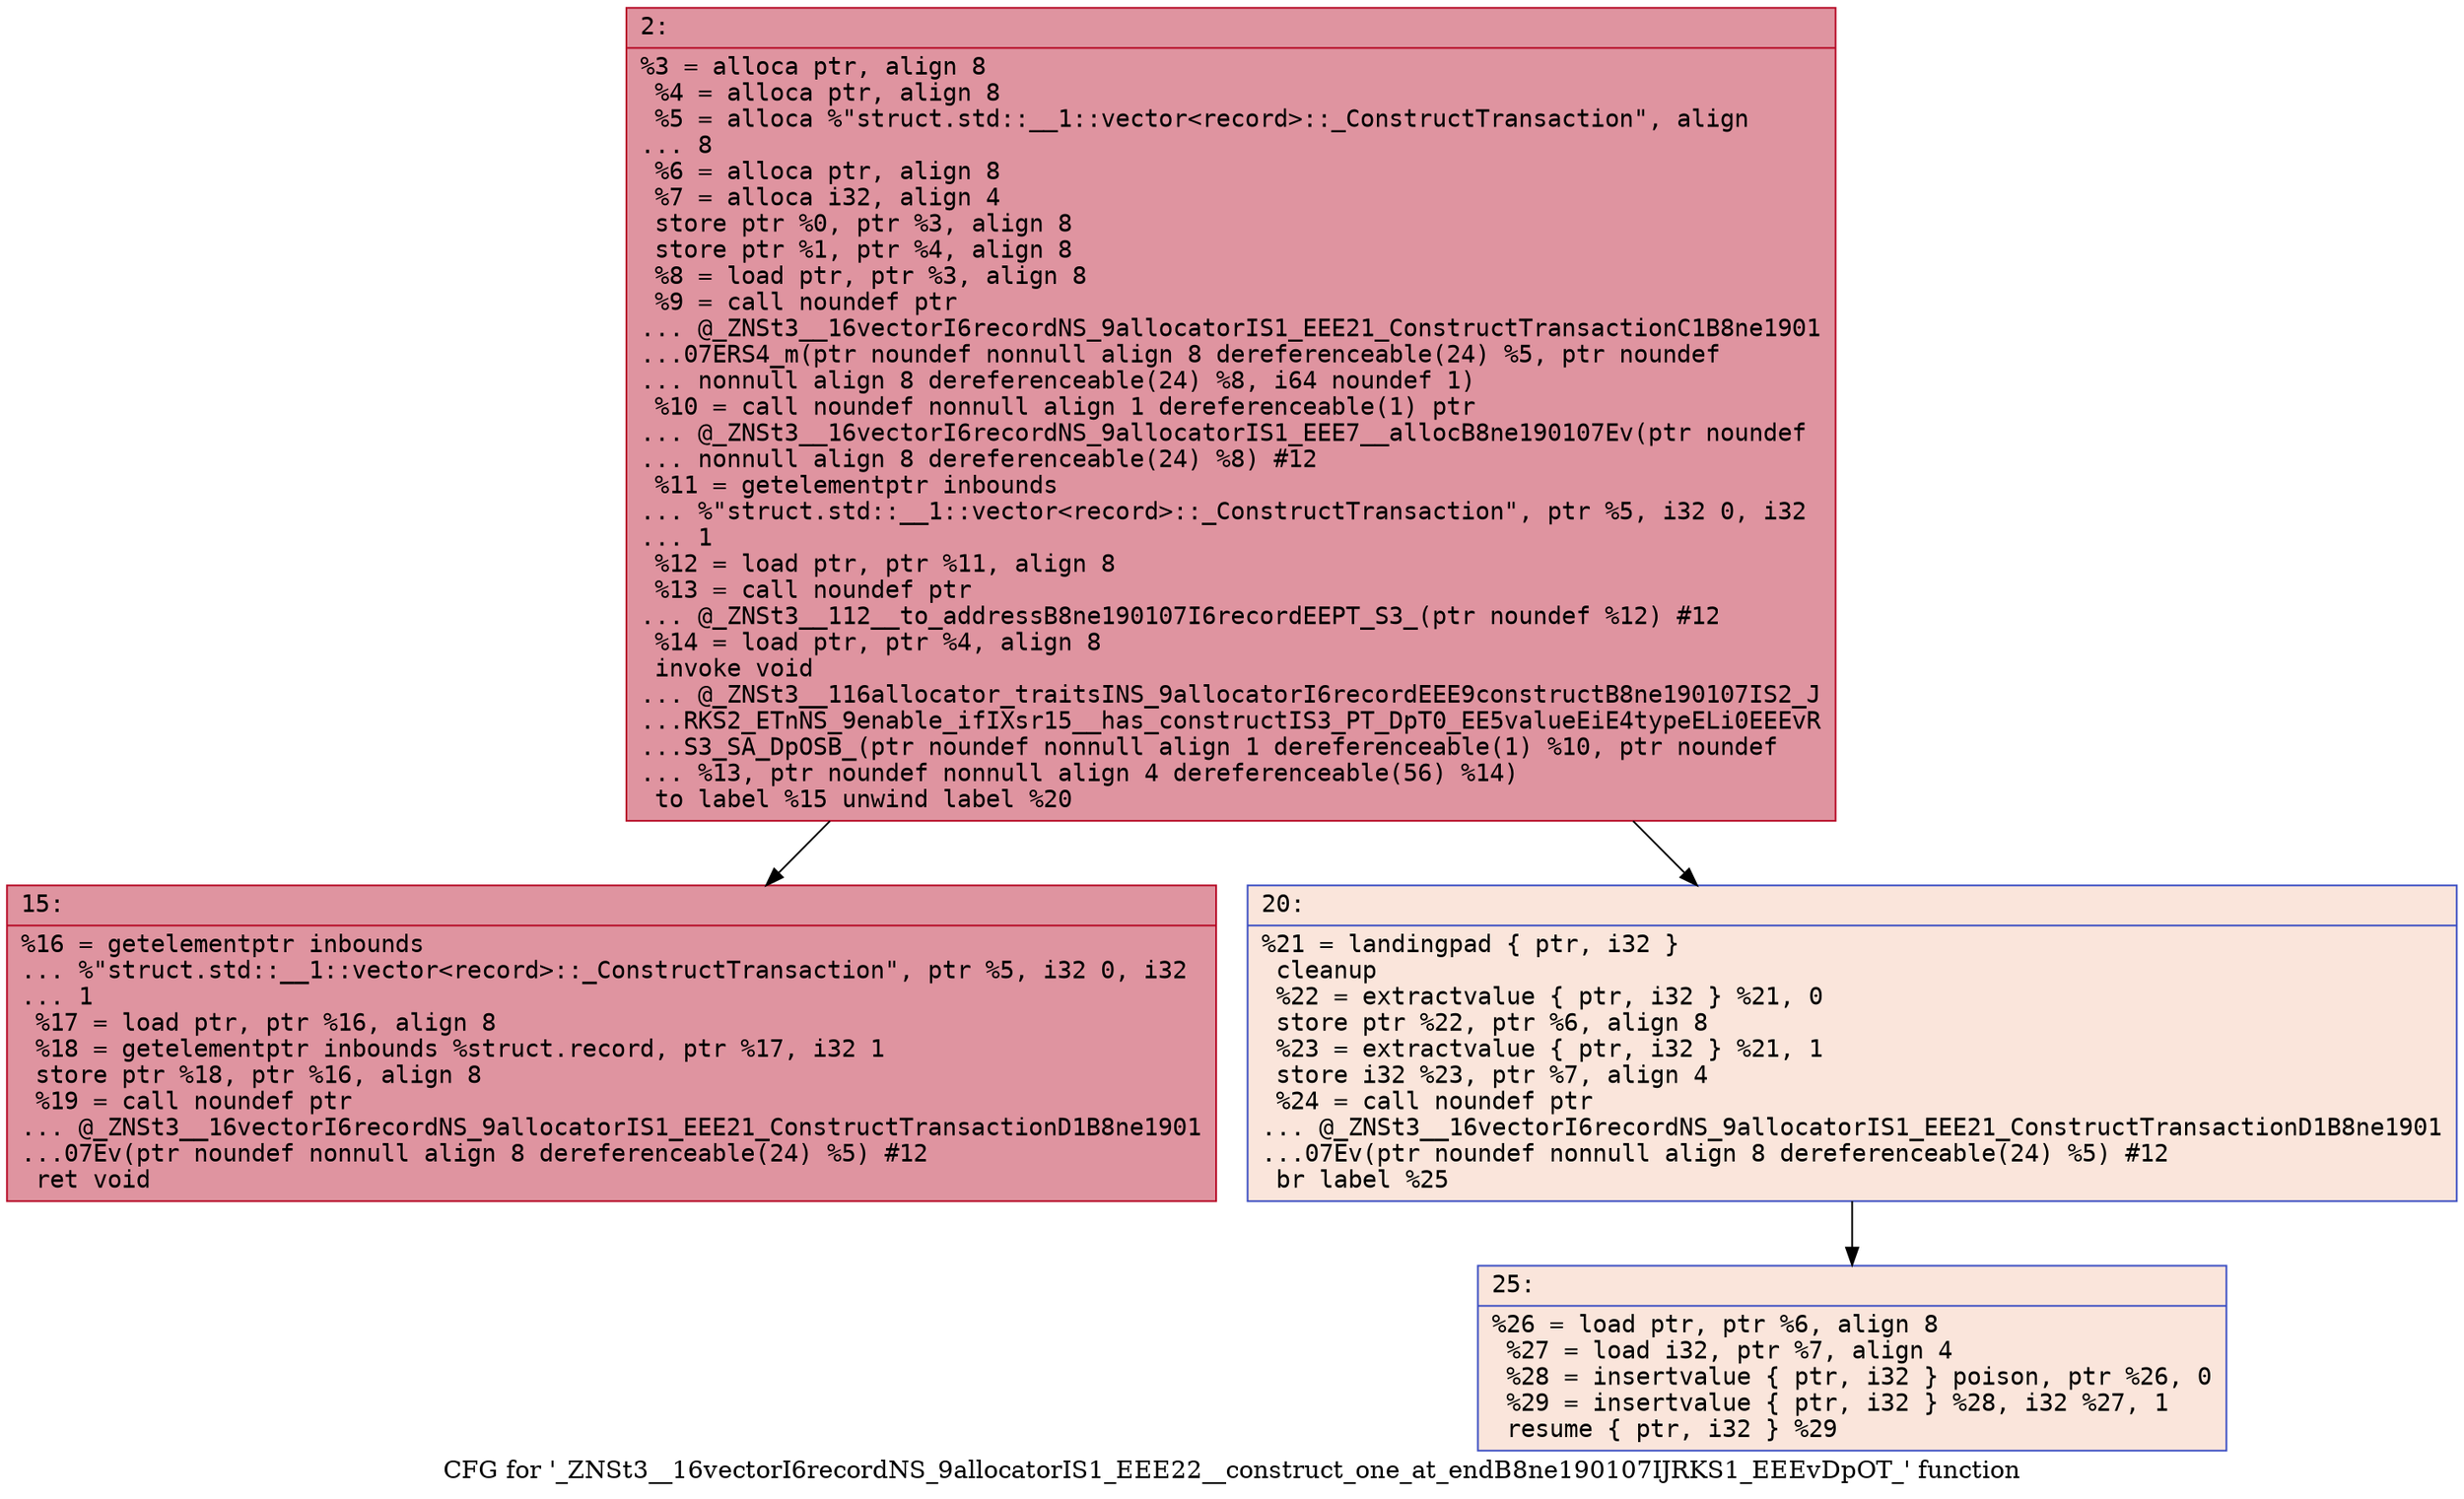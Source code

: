 digraph "CFG for '_ZNSt3__16vectorI6recordNS_9allocatorIS1_EEE22__construct_one_at_endB8ne190107IJRKS1_EEEvDpOT_' function" {
	label="CFG for '_ZNSt3__16vectorI6recordNS_9allocatorIS1_EEE22__construct_one_at_endB8ne190107IJRKS1_EEEvDpOT_' function";

	Node0x600001762d00 [shape=record,color="#b70d28ff", style=filled, fillcolor="#b70d2870" fontname="Courier",label="{2:\l|  %3 = alloca ptr, align 8\l  %4 = alloca ptr, align 8\l  %5 = alloca %\"struct.std::__1::vector\<record\>::_ConstructTransaction\", align\l... 8\l  %6 = alloca ptr, align 8\l  %7 = alloca i32, align 4\l  store ptr %0, ptr %3, align 8\l  store ptr %1, ptr %4, align 8\l  %8 = load ptr, ptr %3, align 8\l  %9 = call noundef ptr\l... @_ZNSt3__16vectorI6recordNS_9allocatorIS1_EEE21_ConstructTransactionC1B8ne1901\l...07ERS4_m(ptr noundef nonnull align 8 dereferenceable(24) %5, ptr noundef\l... nonnull align 8 dereferenceable(24) %8, i64 noundef 1)\l  %10 = call noundef nonnull align 1 dereferenceable(1) ptr\l... @_ZNSt3__16vectorI6recordNS_9allocatorIS1_EEE7__allocB8ne190107Ev(ptr noundef\l... nonnull align 8 dereferenceable(24) %8) #12\l  %11 = getelementptr inbounds\l... %\"struct.std::__1::vector\<record\>::_ConstructTransaction\", ptr %5, i32 0, i32\l... 1\l  %12 = load ptr, ptr %11, align 8\l  %13 = call noundef ptr\l... @_ZNSt3__112__to_addressB8ne190107I6recordEEPT_S3_(ptr noundef %12) #12\l  %14 = load ptr, ptr %4, align 8\l  invoke void\l... @_ZNSt3__116allocator_traitsINS_9allocatorI6recordEEE9constructB8ne190107IS2_J\l...RKS2_ETnNS_9enable_ifIXsr15__has_constructIS3_PT_DpT0_EE5valueEiE4typeELi0EEEvR\l...S3_SA_DpOSB_(ptr noundef nonnull align 1 dereferenceable(1) %10, ptr noundef\l... %13, ptr noundef nonnull align 4 dereferenceable(56) %14)\l          to label %15 unwind label %20\l}"];
	Node0x600001762d00 -> Node0x600001762d50[tooltip="2 -> 15\nProbability 100.00%" ];
	Node0x600001762d00 -> Node0x600001762da0[tooltip="2 -> 20\nProbability 0.00%" ];
	Node0x600001762d50 [shape=record,color="#b70d28ff", style=filled, fillcolor="#b70d2870" fontname="Courier",label="{15:\l|  %16 = getelementptr inbounds\l... %\"struct.std::__1::vector\<record\>::_ConstructTransaction\", ptr %5, i32 0, i32\l... 1\l  %17 = load ptr, ptr %16, align 8\l  %18 = getelementptr inbounds %struct.record, ptr %17, i32 1\l  store ptr %18, ptr %16, align 8\l  %19 = call noundef ptr\l... @_ZNSt3__16vectorI6recordNS_9allocatorIS1_EEE21_ConstructTransactionD1B8ne1901\l...07Ev(ptr noundef nonnull align 8 dereferenceable(24) %5) #12\l  ret void\l}"];
	Node0x600001762da0 [shape=record,color="#3d50c3ff", style=filled, fillcolor="#f4c5ad70" fontname="Courier",label="{20:\l|  %21 = landingpad \{ ptr, i32 \}\l          cleanup\l  %22 = extractvalue \{ ptr, i32 \} %21, 0\l  store ptr %22, ptr %6, align 8\l  %23 = extractvalue \{ ptr, i32 \} %21, 1\l  store i32 %23, ptr %7, align 4\l  %24 = call noundef ptr\l... @_ZNSt3__16vectorI6recordNS_9allocatorIS1_EEE21_ConstructTransactionD1B8ne1901\l...07Ev(ptr noundef nonnull align 8 dereferenceable(24) %5) #12\l  br label %25\l}"];
	Node0x600001762da0 -> Node0x600001762df0[tooltip="20 -> 25\nProbability 100.00%" ];
	Node0x600001762df0 [shape=record,color="#3d50c3ff", style=filled, fillcolor="#f4c5ad70" fontname="Courier",label="{25:\l|  %26 = load ptr, ptr %6, align 8\l  %27 = load i32, ptr %7, align 4\l  %28 = insertvalue \{ ptr, i32 \} poison, ptr %26, 0\l  %29 = insertvalue \{ ptr, i32 \} %28, i32 %27, 1\l  resume \{ ptr, i32 \} %29\l}"];
}

